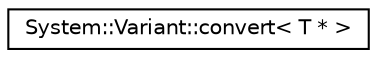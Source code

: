 digraph G
{
  edge [fontname="Helvetica",fontsize="10",labelfontname="Helvetica",labelfontsize="10"];
  node [fontname="Helvetica",fontsize="10",shape=record];
  rankdir="LR";
  Node1 [label="System::Variant::convert\< T * \>",height=0.2,width=0.4,color="black", fillcolor="white", style="filled",URL="$class_system_1_1_variant_1_1convert_3_01_t_01_5_01_4.html"];
}
